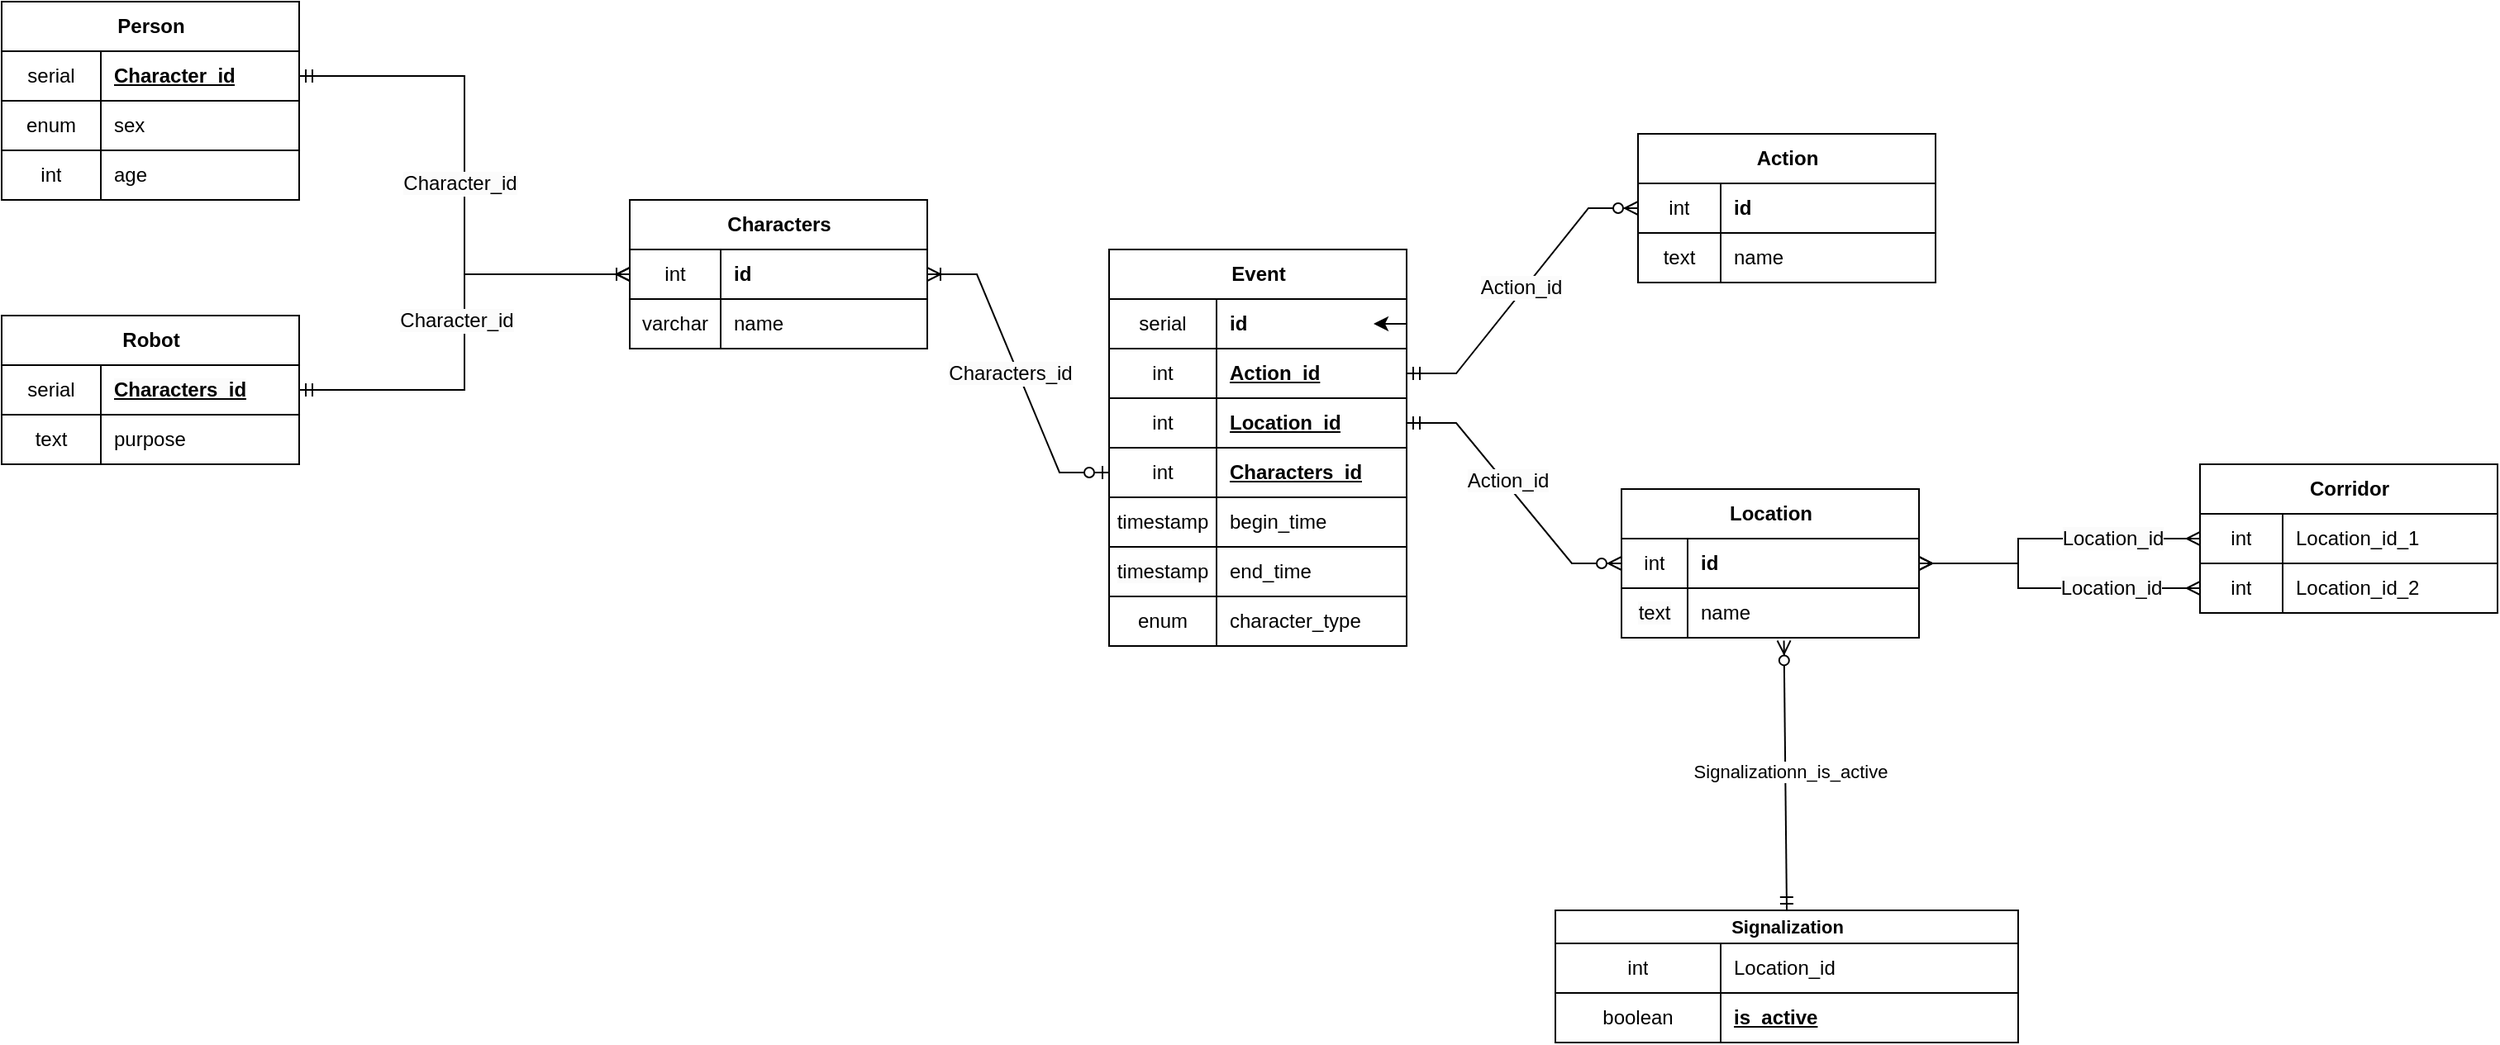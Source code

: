 <mxfile version="26.0.16">
  <diagram id="R2lEEEUBdFMjLlhIrx00" name="Page-1">
    <mxGraphModel dx="2490" dy="2218" grid="1" gridSize="10" guides="1" tooltips="1" connect="1" arrows="1" fold="1" page="1" pageScale="1" pageWidth="850" pageHeight="1100" math="0" shadow="0" extFonts="Permanent Marker^https://fonts.googleapis.com/css?family=Permanent+Marker">
      <root>
        <mxCell id="0" />
        <mxCell id="1" parent="0" />
        <mxCell id="Gdn3Rh2i_nPgJpN83FA5-110" style="edgeStyle=orthogonalEdgeStyle;rounded=0;orthogonalLoop=1;jettySize=auto;html=1;exitX=1;exitY=0.5;exitDx=0;exitDy=0;entryX=1;entryY=0.5;entryDx=0;entryDy=0;" edge="1" parent="1" source="Gdn3Rh2i_nPgJpN83FA5-5" target="Gdn3Rh2i_nPgJpN83FA5-1">
          <mxGeometry relative="1" as="geometry" />
        </mxCell>
        <mxCell id="YpOMdl5P0VWgPLji3Ejk-110" value="Event" style="shape=table;startSize=30;container=1;collapsible=1;childLayout=tableLayout;fixedRows=1;rowLines=1;fontStyle=1;align=center;resizeLast=1;html=1;columnLines=1;" parent="1" vertex="1">
          <mxGeometry x="320" y="-40" width="180" height="240" as="geometry" />
        </mxCell>
        <mxCell id="YpOMdl5P0VWgPLji3Ejk-165" style="shape=tableRow;horizontal=0;startSize=0;swimlaneHead=0;swimlaneBody=0;fillColor=none;collapsible=0;dropTarget=0;points=[[0,0.5],[1,0.5]];portConstraint=eastwest;top=0;left=0;right=0;bottom=0;" parent="YpOMdl5P0VWgPLji3Ejk-110" vertex="1">
          <mxGeometry y="30" width="180" height="30" as="geometry" />
        </mxCell>
        <mxCell id="YpOMdl5P0VWgPLji3Ejk-166" value="serial" style="shape=partialRectangle;connectable=0;fillColor=none;top=0;left=0;bottom=0;right=0;editable=1;overflow=hidden;whiteSpace=wrap;html=1;" parent="YpOMdl5P0VWgPLji3Ejk-165" vertex="1">
          <mxGeometry width="65" height="30" as="geometry">
            <mxRectangle width="65" height="30" as="alternateBounds" />
          </mxGeometry>
        </mxCell>
        <mxCell id="YpOMdl5P0VWgPLji3Ejk-167" value="&lt;b style=&quot;&quot;&gt;id&lt;/b&gt;" style="shape=partialRectangle;connectable=0;fillColor=none;top=0;left=0;bottom=0;right=0;align=left;spacingLeft=6;overflow=hidden;whiteSpace=wrap;html=1;" parent="YpOMdl5P0VWgPLji3Ejk-165" vertex="1">
          <mxGeometry x="65" width="115" height="30" as="geometry">
            <mxRectangle width="115" height="30" as="alternateBounds" />
          </mxGeometry>
        </mxCell>
        <mxCell id="YpOMdl5P0VWgPLji3Ejk-111" value="" style="shape=tableRow;horizontal=0;startSize=0;swimlaneHead=0;swimlaneBody=0;fillColor=none;collapsible=0;dropTarget=0;points=[[0,0.5],[1,0.5]];portConstraint=eastwest;top=0;left=0;right=0;bottom=0;" parent="YpOMdl5P0VWgPLji3Ejk-110" vertex="1">
          <mxGeometry y="60" width="180" height="30" as="geometry" />
        </mxCell>
        <mxCell id="YpOMdl5P0VWgPLji3Ejk-112" value="int" style="shape=partialRectangle;connectable=0;fillColor=none;top=0;left=0;bottom=0;right=0;editable=1;overflow=hidden;whiteSpace=wrap;html=1;" parent="YpOMdl5P0VWgPLji3Ejk-111" vertex="1">
          <mxGeometry width="65" height="30" as="geometry">
            <mxRectangle width="65" height="30" as="alternateBounds" />
          </mxGeometry>
        </mxCell>
        <mxCell id="YpOMdl5P0VWgPLji3Ejk-113" value="&lt;b&gt;&lt;u&gt;Action_id&lt;/u&gt;&lt;/b&gt;" style="shape=partialRectangle;connectable=0;fillColor=none;top=0;left=0;bottom=0;right=0;align=left;spacingLeft=6;overflow=hidden;whiteSpace=wrap;html=1;" parent="YpOMdl5P0VWgPLji3Ejk-111" vertex="1">
          <mxGeometry x="65" width="115" height="30" as="geometry">
            <mxRectangle width="115" height="30" as="alternateBounds" />
          </mxGeometry>
        </mxCell>
        <mxCell id="Gdn3Rh2i_nPgJpN83FA5-52" style="shape=tableRow;horizontal=0;startSize=0;swimlaneHead=0;swimlaneBody=0;fillColor=none;collapsible=0;dropTarget=0;points=[[0,0.5],[1,0.5]];portConstraint=eastwest;top=0;left=0;right=0;bottom=0;" vertex="1" parent="YpOMdl5P0VWgPLji3Ejk-110">
          <mxGeometry y="90" width="180" height="30" as="geometry" />
        </mxCell>
        <mxCell id="Gdn3Rh2i_nPgJpN83FA5-53" value="int" style="shape=partialRectangle;connectable=0;fillColor=none;top=0;left=0;bottom=0;right=0;editable=1;overflow=hidden;whiteSpace=wrap;html=1;" vertex="1" parent="Gdn3Rh2i_nPgJpN83FA5-52">
          <mxGeometry width="65" height="30" as="geometry">
            <mxRectangle width="65" height="30" as="alternateBounds" />
          </mxGeometry>
        </mxCell>
        <mxCell id="Gdn3Rh2i_nPgJpN83FA5-54" value="&lt;b&gt;&lt;u&gt;Location_id&lt;/u&gt;&lt;/b&gt;" style="shape=partialRectangle;connectable=0;fillColor=none;top=0;left=0;bottom=0;right=0;align=left;spacingLeft=6;overflow=hidden;whiteSpace=wrap;html=1;" vertex="1" parent="Gdn3Rh2i_nPgJpN83FA5-52">
          <mxGeometry x="65" width="115" height="30" as="geometry">
            <mxRectangle width="115" height="30" as="alternateBounds" />
          </mxGeometry>
        </mxCell>
        <mxCell id="Gdn3Rh2i_nPgJpN83FA5-107" style="shape=tableRow;horizontal=0;startSize=0;swimlaneHead=0;swimlaneBody=0;fillColor=none;collapsible=0;dropTarget=0;points=[[0,0.5],[1,0.5]];portConstraint=eastwest;top=0;left=0;right=0;bottom=0;" vertex="1" parent="YpOMdl5P0VWgPLji3Ejk-110">
          <mxGeometry y="120" width="180" height="30" as="geometry" />
        </mxCell>
        <mxCell id="Gdn3Rh2i_nPgJpN83FA5-108" value="int" style="shape=partialRectangle;connectable=0;fillColor=none;top=0;left=0;bottom=0;right=0;editable=1;overflow=hidden;whiteSpace=wrap;html=1;" vertex="1" parent="Gdn3Rh2i_nPgJpN83FA5-107">
          <mxGeometry width="65" height="30" as="geometry">
            <mxRectangle width="65" height="30" as="alternateBounds" />
          </mxGeometry>
        </mxCell>
        <mxCell id="Gdn3Rh2i_nPgJpN83FA5-109" value="&lt;b&gt;&lt;u&gt;Characters_id&lt;/u&gt;&lt;/b&gt;" style="shape=partialRectangle;connectable=0;fillColor=none;top=0;left=0;bottom=0;right=0;align=left;spacingLeft=6;overflow=hidden;whiteSpace=wrap;html=1;" vertex="1" parent="Gdn3Rh2i_nPgJpN83FA5-107">
          <mxGeometry x="65" width="115" height="30" as="geometry">
            <mxRectangle width="115" height="30" as="alternateBounds" />
          </mxGeometry>
        </mxCell>
        <mxCell id="Gdn3Rh2i_nPgJpN83FA5-25" style="shape=tableRow;horizontal=0;startSize=0;swimlaneHead=0;swimlaneBody=0;fillColor=none;collapsible=0;dropTarget=0;points=[[0,0.5],[1,0.5]];portConstraint=eastwest;top=0;left=0;right=0;bottom=0;" vertex="1" parent="YpOMdl5P0VWgPLji3Ejk-110">
          <mxGeometry y="150" width="180" height="30" as="geometry" />
        </mxCell>
        <mxCell id="Gdn3Rh2i_nPgJpN83FA5-26" value="timestamp" style="shape=partialRectangle;connectable=0;fillColor=none;top=0;left=0;bottom=0;right=0;editable=1;overflow=hidden;whiteSpace=wrap;html=1;" vertex="1" parent="Gdn3Rh2i_nPgJpN83FA5-25">
          <mxGeometry width="65" height="30" as="geometry">
            <mxRectangle width="65" height="30" as="alternateBounds" />
          </mxGeometry>
        </mxCell>
        <mxCell id="Gdn3Rh2i_nPgJpN83FA5-27" value="begin_time" style="shape=partialRectangle;connectable=0;fillColor=none;top=0;left=0;bottom=0;right=0;align=left;spacingLeft=6;overflow=hidden;whiteSpace=wrap;html=1;" vertex="1" parent="Gdn3Rh2i_nPgJpN83FA5-25">
          <mxGeometry x="65" width="115" height="30" as="geometry">
            <mxRectangle width="115" height="30" as="alternateBounds" />
          </mxGeometry>
        </mxCell>
        <mxCell id="Gdn3Rh2i_nPgJpN83FA5-28" style="shape=tableRow;horizontal=0;startSize=0;swimlaneHead=0;swimlaneBody=0;fillColor=none;collapsible=0;dropTarget=0;points=[[0,0.5],[1,0.5]];portConstraint=eastwest;top=0;left=0;right=0;bottom=0;" vertex="1" parent="YpOMdl5P0VWgPLji3Ejk-110">
          <mxGeometry y="180" width="180" height="30" as="geometry" />
        </mxCell>
        <mxCell id="Gdn3Rh2i_nPgJpN83FA5-29" value="&lt;meta charset=&quot;utf-8&quot;&gt;&lt;span style=&quot;color: rgb(0, 0, 0); font-family: Helvetica; font-size: 12px; font-style: normal; font-variant-ligatures: normal; font-variant-caps: normal; font-weight: 400; letter-spacing: normal; orphans: 2; text-align: center; text-indent: 0px; text-transform: none; widows: 2; word-spacing: 0px; -webkit-text-stroke-width: 0px; white-space: normal; background-color: rgb(251, 251, 251); text-decoration-thickness: initial; text-decoration-style: initial; text-decoration-color: initial; display: inline !important; float: none;&quot;&gt;timestamp&lt;/span&gt;" style="shape=partialRectangle;connectable=0;fillColor=none;top=0;left=0;bottom=0;right=0;editable=1;overflow=hidden;whiteSpace=wrap;html=1;" vertex="1" parent="Gdn3Rh2i_nPgJpN83FA5-28">
          <mxGeometry width="65" height="30" as="geometry">
            <mxRectangle width="65" height="30" as="alternateBounds" />
          </mxGeometry>
        </mxCell>
        <mxCell id="Gdn3Rh2i_nPgJpN83FA5-30" value="end_time" style="shape=partialRectangle;connectable=0;fillColor=none;top=0;left=0;bottom=0;right=0;align=left;spacingLeft=6;overflow=hidden;whiteSpace=wrap;html=1;" vertex="1" parent="Gdn3Rh2i_nPgJpN83FA5-28">
          <mxGeometry x="65" width="115" height="30" as="geometry">
            <mxRectangle width="115" height="30" as="alternateBounds" />
          </mxGeometry>
        </mxCell>
        <mxCell id="Gdn3Rh2i_nPgJpN83FA5-55" style="shape=tableRow;horizontal=0;startSize=0;swimlaneHead=0;swimlaneBody=0;fillColor=none;collapsible=0;dropTarget=0;points=[[0,0.5],[1,0.5]];portConstraint=eastwest;top=0;left=0;right=0;bottom=0;" vertex="1" parent="YpOMdl5P0VWgPLji3Ejk-110">
          <mxGeometry y="210" width="180" height="30" as="geometry" />
        </mxCell>
        <mxCell id="Gdn3Rh2i_nPgJpN83FA5-56" value="enum" style="shape=partialRectangle;connectable=0;fillColor=none;top=0;left=0;bottom=0;right=0;editable=1;overflow=hidden;whiteSpace=wrap;html=1;" vertex="1" parent="Gdn3Rh2i_nPgJpN83FA5-55">
          <mxGeometry width="65" height="30" as="geometry">
            <mxRectangle width="65" height="30" as="alternateBounds" />
          </mxGeometry>
        </mxCell>
        <mxCell id="Gdn3Rh2i_nPgJpN83FA5-57" value="character_type" style="shape=partialRectangle;connectable=0;fillColor=none;top=0;left=0;bottom=0;right=0;align=left;spacingLeft=6;overflow=hidden;whiteSpace=wrap;html=1;" vertex="1" parent="Gdn3Rh2i_nPgJpN83FA5-55">
          <mxGeometry x="65" width="115" height="30" as="geometry">
            <mxRectangle width="115" height="30" as="alternateBounds" />
          </mxGeometry>
        </mxCell>
        <mxCell id="Gdn3Rh2i_nPgJpN83FA5-72" style="edgeStyle=orthogonalEdgeStyle;rounded=0;orthogonalLoop=1;jettySize=auto;html=1;exitX=1;exitY=0.5;exitDx=0;exitDy=0;" edge="1" parent="YpOMdl5P0VWgPLji3Ejk-110" source="YpOMdl5P0VWgPLji3Ejk-111" target="YpOMdl5P0VWgPLji3Ejk-111">
          <mxGeometry relative="1" as="geometry" />
        </mxCell>
        <mxCell id="YpOMdl5P0VWgPLji3Ejk-117" value="Robot" style="shape=table;startSize=30;container=1;collapsible=1;childLayout=tableLayout;fixedRows=1;rowLines=1;fontStyle=1;align=center;resizeLast=1;html=1;columnLines=1;" parent="1" vertex="1">
          <mxGeometry x="-350" width="180" height="90" as="geometry" />
        </mxCell>
        <mxCell id="YpOMdl5P0VWgPLji3Ejk-158" style="shape=tableRow;horizontal=0;startSize=0;swimlaneHead=0;swimlaneBody=0;fillColor=none;collapsible=0;dropTarget=0;points=[[0,0.5],[1,0.5]];portConstraint=eastwest;top=0;left=0;right=0;bottom=0;" parent="YpOMdl5P0VWgPLji3Ejk-117" vertex="1">
          <mxGeometry y="30" width="180" height="30" as="geometry" />
        </mxCell>
        <mxCell id="YpOMdl5P0VWgPLji3Ejk-159" value="serial" style="shape=partialRectangle;connectable=0;fillColor=none;top=0;left=0;bottom=0;right=0;editable=1;overflow=hidden;whiteSpace=wrap;html=1;" parent="YpOMdl5P0VWgPLji3Ejk-158" vertex="1">
          <mxGeometry width="60" height="30" as="geometry">
            <mxRectangle width="60" height="30" as="alternateBounds" />
          </mxGeometry>
        </mxCell>
        <mxCell id="YpOMdl5P0VWgPLji3Ejk-160" value="&lt;span style=&quot;color: rgb(0, 0, 0); font-family: Helvetica; font-size: 12px; font-style: normal; font-variant-ligatures: normal; font-variant-caps: normal; letter-spacing: normal; orphans: 2; text-align: left; text-indent: 0px; text-transform: none; widows: 2; word-spacing: 0px; -webkit-text-stroke-width: 0px; white-space: normal; background-color: rgb(251, 251, 251); text-decoration-thickness: initial; text-decoration-style: initial; text-decoration-color: initial; float: none; display: inline !important;&quot;&gt;&lt;b&gt;&lt;u&gt;Characters_id&lt;/u&gt;&lt;/b&gt;&lt;/span&gt;" style="shape=partialRectangle;connectable=0;fillColor=none;top=0;left=0;bottom=0;right=0;align=left;spacingLeft=6;overflow=hidden;whiteSpace=wrap;html=1;" parent="YpOMdl5P0VWgPLji3Ejk-158" vertex="1">
          <mxGeometry x="60" width="120" height="30" as="geometry">
            <mxRectangle width="120" height="30" as="alternateBounds" />
          </mxGeometry>
        </mxCell>
        <mxCell id="YpOMdl5P0VWgPLji3Ejk-121" value="" style="shape=tableRow;horizontal=0;startSize=0;swimlaneHead=0;swimlaneBody=0;fillColor=none;collapsible=0;dropTarget=0;points=[[0,0.5],[1,0.5]];portConstraint=eastwest;top=0;left=0;right=0;bottom=0;" parent="YpOMdl5P0VWgPLji3Ejk-117" vertex="1">
          <mxGeometry y="60" width="180" height="30" as="geometry" />
        </mxCell>
        <mxCell id="YpOMdl5P0VWgPLji3Ejk-122" value="text" style="shape=partialRectangle;connectable=0;fillColor=none;top=0;left=0;bottom=0;right=0;editable=1;overflow=hidden;whiteSpace=wrap;html=1;" parent="YpOMdl5P0VWgPLji3Ejk-121" vertex="1">
          <mxGeometry width="60" height="30" as="geometry">
            <mxRectangle width="60" height="30" as="alternateBounds" />
          </mxGeometry>
        </mxCell>
        <mxCell id="YpOMdl5P0VWgPLji3Ejk-123" value="purpose" style="shape=partialRectangle;connectable=0;fillColor=none;top=0;left=0;bottom=0;right=0;align=left;spacingLeft=6;overflow=hidden;whiteSpace=wrap;html=1;" parent="YpOMdl5P0VWgPLji3Ejk-121" vertex="1">
          <mxGeometry x="60" width="120" height="30" as="geometry">
            <mxRectangle width="120" height="30" as="alternateBounds" />
          </mxGeometry>
        </mxCell>
        <mxCell id="YpOMdl5P0VWgPLji3Ejk-129" value="Corridor" style="shape=table;startSize=30;container=1;collapsible=1;childLayout=tableLayout;fixedRows=1;rowLines=1;fontStyle=1;align=center;resizeLast=1;html=1;columnLines=1;" parent="1" vertex="1">
          <mxGeometry x="980" y="90" width="180" height="90" as="geometry">
            <mxRectangle x="760" y="200" width="90" height="30" as="alternateBounds" />
          </mxGeometry>
        </mxCell>
        <mxCell id="YpOMdl5P0VWgPLji3Ejk-130" value="" style="shape=tableRow;horizontal=0;startSize=0;swimlaneHead=0;swimlaneBody=0;fillColor=none;collapsible=0;dropTarget=0;points=[[0,0.5],[1,0.5]];portConstraint=eastwest;top=0;left=0;right=0;bottom=0;" parent="YpOMdl5P0VWgPLji3Ejk-129" vertex="1">
          <mxGeometry y="30" width="180" height="30" as="geometry" />
        </mxCell>
        <mxCell id="YpOMdl5P0VWgPLji3Ejk-131" value="int" style="shape=partialRectangle;connectable=0;fillColor=none;top=0;left=0;bottom=0;right=0;editable=1;overflow=hidden;whiteSpace=wrap;html=1;" parent="YpOMdl5P0VWgPLji3Ejk-130" vertex="1">
          <mxGeometry width="50" height="30" as="geometry">
            <mxRectangle width="50" height="30" as="alternateBounds" />
          </mxGeometry>
        </mxCell>
        <mxCell id="YpOMdl5P0VWgPLji3Ejk-132" value="Location_id_1" style="shape=partialRectangle;connectable=0;fillColor=none;top=0;left=0;bottom=0;right=0;align=left;spacingLeft=6;overflow=hidden;whiteSpace=wrap;html=1;" parent="YpOMdl5P0VWgPLji3Ejk-130" vertex="1">
          <mxGeometry x="50" width="130" height="30" as="geometry">
            <mxRectangle width="130" height="30" as="alternateBounds" />
          </mxGeometry>
        </mxCell>
        <mxCell id="YpOMdl5P0VWgPLji3Ejk-133" value="" style="shape=tableRow;horizontal=0;startSize=0;swimlaneHead=0;swimlaneBody=0;fillColor=none;collapsible=0;dropTarget=0;points=[[0,0.5],[1,0.5]];portConstraint=eastwest;top=0;left=0;right=0;bottom=0;" parent="YpOMdl5P0VWgPLji3Ejk-129" vertex="1">
          <mxGeometry y="60" width="180" height="30" as="geometry" />
        </mxCell>
        <mxCell id="YpOMdl5P0VWgPLji3Ejk-134" value="int" style="shape=partialRectangle;connectable=0;fillColor=none;top=0;left=0;bottom=0;right=0;editable=1;overflow=hidden;whiteSpace=wrap;html=1;" parent="YpOMdl5P0VWgPLji3Ejk-133" vertex="1">
          <mxGeometry width="50" height="30" as="geometry">
            <mxRectangle width="50" height="30" as="alternateBounds" />
          </mxGeometry>
        </mxCell>
        <mxCell id="YpOMdl5P0VWgPLji3Ejk-135" value="Location_id_2" style="shape=partialRectangle;connectable=0;fillColor=none;top=0;left=0;bottom=0;right=0;align=left;spacingLeft=6;overflow=hidden;whiteSpace=wrap;html=1;" parent="YpOMdl5P0VWgPLji3Ejk-133" vertex="1">
          <mxGeometry x="50" width="130" height="30" as="geometry">
            <mxRectangle width="130" height="30" as="alternateBounds" />
          </mxGeometry>
        </mxCell>
        <mxCell id="YpOMdl5P0VWgPLji3Ejk-143" value="&lt;span style=&quot;font-size: 11px; background-color: rgb(255, 255, 255);&quot;&gt;Signalization&lt;/span&gt;" style="shape=table;startSize=20;container=1;collapsible=1;childLayout=tableLayout;fixedRows=1;rowLines=1;fontStyle=1;align=center;resizeLast=1;html=1;columnLines=1;" parent="1" vertex="1">
          <mxGeometry x="590" y="360" width="280" height="80" as="geometry" />
        </mxCell>
        <mxCell id="YpOMdl5P0VWgPLji3Ejk-168" style="shape=tableRow;horizontal=0;startSize=0;swimlaneHead=0;swimlaneBody=0;fillColor=none;collapsible=0;dropTarget=0;points=[[0,0.5],[1,0.5]];portConstraint=eastwest;top=0;left=0;right=0;bottom=0;" parent="YpOMdl5P0VWgPLji3Ejk-143" vertex="1">
          <mxGeometry y="20" width="280" height="30" as="geometry" />
        </mxCell>
        <mxCell id="YpOMdl5P0VWgPLji3Ejk-169" value="int" style="shape=partialRectangle;connectable=0;fillColor=none;top=0;left=0;bottom=0;right=0;editable=1;overflow=hidden;whiteSpace=wrap;html=1;" parent="YpOMdl5P0VWgPLji3Ejk-168" vertex="1">
          <mxGeometry width="100" height="30" as="geometry">
            <mxRectangle width="100" height="30" as="alternateBounds" />
          </mxGeometry>
        </mxCell>
        <mxCell id="YpOMdl5P0VWgPLji3Ejk-170" value="Location_id" style="shape=partialRectangle;connectable=0;fillColor=none;top=0;left=0;bottom=0;right=0;align=left;spacingLeft=6;overflow=hidden;whiteSpace=wrap;html=1;" parent="YpOMdl5P0VWgPLji3Ejk-168" vertex="1">
          <mxGeometry x="100" width="180" height="30" as="geometry">
            <mxRectangle width="180" height="30" as="alternateBounds" />
          </mxGeometry>
        </mxCell>
        <mxCell id="YpOMdl5P0VWgPLji3Ejk-144" value="" style="shape=tableRow;horizontal=0;startSize=0;swimlaneHead=0;swimlaneBody=0;fillColor=none;collapsible=0;dropTarget=0;points=[[0,0.5],[1,0.5]];portConstraint=eastwest;top=0;left=0;right=0;bottom=0;" parent="YpOMdl5P0VWgPLji3Ejk-143" vertex="1">
          <mxGeometry y="50" width="280" height="30" as="geometry" />
        </mxCell>
        <mxCell id="YpOMdl5P0VWgPLji3Ejk-145" value="boolean" style="shape=partialRectangle;connectable=0;fillColor=none;top=0;left=0;bottom=0;right=0;editable=1;overflow=hidden;whiteSpace=wrap;html=1;" parent="YpOMdl5P0VWgPLji3Ejk-144" vertex="1">
          <mxGeometry width="100" height="30" as="geometry">
            <mxRectangle width="100" height="30" as="alternateBounds" />
          </mxGeometry>
        </mxCell>
        <mxCell id="YpOMdl5P0VWgPLji3Ejk-146" value="&lt;b&gt;&lt;u&gt;is_active&lt;/u&gt;&lt;/b&gt;" style="shape=partialRectangle;connectable=0;fillColor=none;top=0;left=0;bottom=0;right=0;align=left;spacingLeft=6;overflow=hidden;whiteSpace=wrap;html=1;" parent="YpOMdl5P0VWgPLji3Ejk-144" vertex="1">
          <mxGeometry x="100" width="180" height="30" as="geometry">
            <mxRectangle width="180" height="30" as="alternateBounds" />
          </mxGeometry>
        </mxCell>
        <object label="Person" действие="" placeholders="1" пкец="" id="YpOMdl5P0VWgPLji3Ejk-97">
          <mxCell style="shape=table;startSize=30;container=1;collapsible=1;childLayout=tableLayout;fixedRows=1;rowLines=1;fontStyle=1;align=center;resizeLast=1;html=1;size=4;columnLines=1;swimlaneLine=1;rounded=0;shadow=0;swimlaneFillColor=none;bottom=1;editable=1;movable=1;resizable=1;rotatable=1;deletable=1;locked=0;connectable=1;noLabel=0;portConstraint=none;" parent="1" vertex="1">
            <mxGeometry x="-350" y="-190" width="180" height="120.0" as="geometry" />
          </mxCell>
        </object>
        <mxCell id="YpOMdl5P0VWgPLji3Ejk-148" style="shape=tableRow;horizontal=0;startSize=0;swimlaneHead=0;swimlaneBody=0;fillColor=none;collapsible=0;dropTarget=0;points=[[0,0.5],[1,0.5]];portConstraint=eastwest;top=0;left=0;right=0;bottom=1;swimlaneFillColor=none;" parent="YpOMdl5P0VWgPLji3Ejk-97" vertex="1">
          <mxGeometry y="30" width="180" height="30" as="geometry" />
        </mxCell>
        <mxCell id="YpOMdl5P0VWgPLji3Ejk-149" value="serial" style="shape=partialRectangle;connectable=0;fillColor=none;top=0;left=0;bottom=1;right=0;editable=1;overflow=hidden;whiteSpace=wrap;html=1;swimlaneFillColor=none;" parent="YpOMdl5P0VWgPLji3Ejk-148" vertex="1">
          <mxGeometry width="60" height="30" as="geometry">
            <mxRectangle width="60" height="30" as="alternateBounds" />
          </mxGeometry>
        </mxCell>
        <mxCell id="YpOMdl5P0VWgPLji3Ejk-150" value="&lt;b&gt;&lt;u&gt;Character_id&lt;/u&gt;&lt;/b&gt;" style="shape=partialRectangle;connectable=0;fillColor=none;top=0;left=0;bottom=1;right=0;align=left;spacingLeft=6;overflow=hidden;whiteSpace=wrap;html=1;swimlaneFillColor=none;" parent="YpOMdl5P0VWgPLji3Ejk-148" vertex="1">
          <mxGeometry x="60" width="120" height="30" as="geometry">
            <mxRectangle width="120" height="30" as="alternateBounds" />
          </mxGeometry>
        </mxCell>
        <mxCell id="YpOMdl5P0VWgPLji3Ejk-188" style="shape=tableRow;horizontal=0;startSize=0;swimlaneHead=0;swimlaneBody=0;fillColor=none;collapsible=0;dropTarget=0;points=[[0,0.5],[1,0.5]];portConstraint=eastwest;top=0;left=0;right=0;bottom=1;swimlaneFillColor=none;" parent="YpOMdl5P0VWgPLji3Ejk-97" vertex="1">
          <mxGeometry y="60" width="180" height="30" as="geometry" />
        </mxCell>
        <mxCell id="YpOMdl5P0VWgPLji3Ejk-189" value="enum" style="shape=partialRectangle;connectable=0;fillColor=none;top=0;left=0;bottom=1;right=0;editable=1;overflow=hidden;whiteSpace=wrap;html=1;swimlaneFillColor=none;" parent="YpOMdl5P0VWgPLji3Ejk-188" vertex="1">
          <mxGeometry width="60" height="30" as="geometry">
            <mxRectangle width="60" height="30" as="alternateBounds" />
          </mxGeometry>
        </mxCell>
        <mxCell id="YpOMdl5P0VWgPLji3Ejk-190" value="sex" style="shape=partialRectangle;connectable=0;fillColor=none;top=0;left=0;bottom=1;right=0;align=left;spacingLeft=6;overflow=hidden;whiteSpace=wrap;html=1;swimlaneFillColor=none;" parent="YpOMdl5P0VWgPLji3Ejk-188" vertex="1">
          <mxGeometry x="60" width="120" height="30" as="geometry">
            <mxRectangle width="120" height="30" as="alternateBounds" />
          </mxGeometry>
        </mxCell>
        <mxCell id="YpOMdl5P0VWgPLji3Ejk-101" value="" style="shape=tableRow;horizontal=0;startSize=0;swimlaneHead=0;swimlaneBody=0;fillColor=none;collapsible=0;dropTarget=0;points=[[0,0.5],[1,0.5]];portConstraint=eastwest;top=0;left=0;right=0;bottom=1;swimlaneFillColor=none;" parent="YpOMdl5P0VWgPLji3Ejk-97" vertex="1">
          <mxGeometry y="90" width="180" height="30" as="geometry" />
        </mxCell>
        <mxCell id="YpOMdl5P0VWgPLji3Ejk-102" value="int" style="shape=partialRectangle;connectable=0;fillColor=none;top=0;left=0;bottom=1;right=0;editable=1;overflow=hidden;whiteSpace=wrap;html=1;swimlaneFillColor=none;" parent="YpOMdl5P0VWgPLji3Ejk-101" vertex="1">
          <mxGeometry width="60" height="30" as="geometry">
            <mxRectangle width="60" height="30" as="alternateBounds" />
          </mxGeometry>
        </mxCell>
        <mxCell id="YpOMdl5P0VWgPLji3Ejk-103" value="age" style="shape=partialRectangle;connectable=0;fillColor=none;top=0;left=0;bottom=1;right=0;align=left;spacingLeft=6;overflow=hidden;whiteSpace=wrap;html=1;swimlaneFillColor=none;" parent="YpOMdl5P0VWgPLji3Ejk-101" vertex="1">
          <mxGeometry x="60" width="120" height="30" as="geometry">
            <mxRectangle width="120" height="30" as="alternateBounds" />
          </mxGeometry>
        </mxCell>
        <mxCell id="_RumIH_LGy78CQtwBxoa-7" value="" style="edgeStyle=elbowEdgeStyle;fontSize=12;html=1;endArrow=ERmany;startArrow=ERmany;rounded=0;entryX=0;entryY=0.5;entryDx=0;entryDy=0;exitX=1;exitY=0.5;exitDx=0;exitDy=0;" parent="1" source="Gdn3Rh2i_nPgJpN83FA5-63" target="YpOMdl5P0VWgPLji3Ejk-130" edge="1">
          <mxGeometry width="100" height="100" relative="1" as="geometry">
            <mxPoint x="570" y="260" as="sourcePoint" />
            <mxPoint x="670" y="160" as="targetPoint" />
            <Array as="points">
              <mxPoint x="870" y="140" />
            </Array>
          </mxGeometry>
        </mxCell>
        <mxCell id="_RumIH_LGy78CQtwBxoa-9" value="&lt;span style=&quot;font-size: 12px; text-align: left; text-wrap-mode: wrap; background-color: rgb(251, 251, 251);&quot;&gt;Location_id&lt;/span&gt;" style="edgeLabel;html=1;align=center;verticalAlign=middle;resizable=0;points=[];" parent="_RumIH_LGy78CQtwBxoa-7" vertex="1" connectable="0">
          <mxGeometry x="0.392" y="-3" relative="1" as="geometry">
            <mxPoint x="3" y="-3" as="offset" />
          </mxGeometry>
        </mxCell>
        <mxCell id="_RumIH_LGy78CQtwBxoa-8" value="" style="edgeStyle=orthogonalEdgeStyle;fontSize=12;html=1;endArrow=ERmany;startArrow=ERmany;rounded=0;entryX=0;entryY=0.5;entryDx=0;entryDy=0;exitX=1;exitY=0.5;exitDx=0;exitDy=0;" parent="1" source="Gdn3Rh2i_nPgJpN83FA5-63" target="YpOMdl5P0VWgPLji3Ejk-133" edge="1">
          <mxGeometry width="100" height="100" relative="1" as="geometry">
            <mxPoint x="530" y="225" as="sourcePoint" />
            <mxPoint x="750" y="205" as="targetPoint" />
            <Array as="points">
              <mxPoint x="870" y="150" />
              <mxPoint x="870" y="165" />
            </Array>
          </mxGeometry>
        </mxCell>
        <mxCell id="_RumIH_LGy78CQtwBxoa-10" value="&lt;span style=&quot;font-size: 12px; text-align: left; text-wrap-mode: wrap; background-color: rgb(251, 251, 251);&quot;&gt;Location_id&lt;/span&gt;" style="edgeLabel;html=1;align=center;verticalAlign=middle;resizable=0;points=[];" parent="_RumIH_LGy78CQtwBxoa-8" vertex="1" connectable="0">
          <mxGeometry x="0.296" y="-2" relative="1" as="geometry">
            <mxPoint x="11" y="-2" as="offset" />
          </mxGeometry>
        </mxCell>
        <mxCell id="Gdn3Rh2i_nPgJpN83FA5-1" value="Characters" style="shape=table;startSize=30;container=1;collapsible=1;childLayout=tableLayout;fixedRows=1;rowLines=1;fontStyle=1;align=center;resizeLast=1;html=1;" vertex="1" parent="1">
          <mxGeometry x="30" y="-70" width="180" height="90" as="geometry" />
        </mxCell>
        <mxCell id="Gdn3Rh2i_nPgJpN83FA5-5" value="" style="shape=tableRow;horizontal=0;startSize=0;swimlaneHead=0;swimlaneBody=0;fillColor=none;collapsible=0;dropTarget=0;points=[[0,0.5],[1,0.5]];portConstraint=eastwest;top=0;left=0;right=0;bottom=0;" vertex="1" parent="Gdn3Rh2i_nPgJpN83FA5-1">
          <mxGeometry y="30" width="180" height="30" as="geometry" />
        </mxCell>
        <mxCell id="Gdn3Rh2i_nPgJpN83FA5-6" value="int" style="shape=partialRectangle;connectable=0;fillColor=none;top=0;left=0;bottom=0;right=0;editable=1;overflow=hidden;whiteSpace=wrap;html=1;" vertex="1" parent="Gdn3Rh2i_nPgJpN83FA5-5">
          <mxGeometry width="55.0" height="30" as="geometry">
            <mxRectangle width="55.0" height="30" as="alternateBounds" />
          </mxGeometry>
        </mxCell>
        <mxCell id="Gdn3Rh2i_nPgJpN83FA5-7" value="&lt;b&gt;id&lt;/b&gt;" style="shape=partialRectangle;connectable=0;fillColor=none;top=0;left=0;bottom=0;right=0;align=left;spacingLeft=6;overflow=hidden;whiteSpace=wrap;html=1;" vertex="1" parent="Gdn3Rh2i_nPgJpN83FA5-5">
          <mxGeometry x="55.0" width="125.0" height="30" as="geometry">
            <mxRectangle width="125.0" height="30" as="alternateBounds" />
          </mxGeometry>
        </mxCell>
        <mxCell id="Gdn3Rh2i_nPgJpN83FA5-8" value="" style="shape=tableRow;horizontal=0;startSize=0;swimlaneHead=0;swimlaneBody=0;fillColor=none;collapsible=0;dropTarget=0;points=[[0,0.5],[1,0.5]];portConstraint=eastwest;top=0;left=0;right=0;bottom=0;" vertex="1" parent="Gdn3Rh2i_nPgJpN83FA5-1">
          <mxGeometry y="60" width="180" height="30" as="geometry" />
        </mxCell>
        <mxCell id="Gdn3Rh2i_nPgJpN83FA5-9" value="varchar" style="shape=partialRectangle;connectable=0;fillColor=none;top=0;left=0;bottom=0;right=0;editable=1;overflow=hidden;whiteSpace=wrap;html=1;" vertex="1" parent="Gdn3Rh2i_nPgJpN83FA5-8">
          <mxGeometry width="55.0" height="30" as="geometry">
            <mxRectangle width="55.0" height="30" as="alternateBounds" />
          </mxGeometry>
        </mxCell>
        <mxCell id="Gdn3Rh2i_nPgJpN83FA5-10" value="name" style="shape=partialRectangle;connectable=0;fillColor=none;top=0;left=0;bottom=0;right=0;align=left;spacingLeft=6;overflow=hidden;whiteSpace=wrap;html=1;" vertex="1" parent="Gdn3Rh2i_nPgJpN83FA5-8">
          <mxGeometry x="55.0" width="125.0" height="30" as="geometry">
            <mxRectangle width="125.0" height="30" as="alternateBounds" />
          </mxGeometry>
        </mxCell>
        <mxCell id="Gdn3Rh2i_nPgJpN83FA5-21" value="" style="edgeStyle=orthogonalEdgeStyle;fontSize=12;html=1;endArrow=ERoneToMany;startArrow=ERmandOne;rounded=0;exitX=1;exitY=0.5;exitDx=0;exitDy=0;entryX=0;entryY=0.5;entryDx=0;entryDy=0;" edge="1" parent="1" source="YpOMdl5P0VWgPLji3Ejk-148" target="Gdn3Rh2i_nPgJpN83FA5-5">
          <mxGeometry width="100" height="100" relative="1" as="geometry">
            <mxPoint x="-120" y="-215" as="sourcePoint" />
            <mxPoint y="-30" as="targetPoint" />
          </mxGeometry>
        </mxCell>
        <mxCell id="Gdn3Rh2i_nPgJpN83FA5-99" value="&lt;span style=&quot;font-size: 12px; text-align: left; text-wrap-mode: wrap; background-color: rgb(251, 251, 251);&quot;&gt;Character_id&lt;/span&gt;" style="edgeLabel;html=1;align=center;verticalAlign=middle;resizable=0;points=[];" vertex="1" connectable="0" parent="Gdn3Rh2i_nPgJpN83FA5-21">
          <mxGeometry x="0.034" y="-3" relative="1" as="geometry">
            <mxPoint y="-1" as="offset" />
          </mxGeometry>
        </mxCell>
        <mxCell id="Gdn3Rh2i_nPgJpN83FA5-23" value="" style="edgeStyle=elbowEdgeStyle;fontSize=12;html=1;endArrow=ERoneToMany;startArrow=ERmandOne;rounded=0;entryX=0;entryY=0.5;entryDx=0;entryDy=0;exitX=1;exitY=0.5;exitDx=0;exitDy=0;" edge="1" parent="1" source="YpOMdl5P0VWgPLji3Ejk-158" target="Gdn3Rh2i_nPgJpN83FA5-5">
          <mxGeometry width="100" height="100" relative="1" as="geometry">
            <mxPoint x="-120" y="130" as="sourcePoint" />
            <mxPoint x="-235" y="5" as="targetPoint" />
          </mxGeometry>
        </mxCell>
        <mxCell id="Gdn3Rh2i_nPgJpN83FA5-100" value="&lt;span style=&quot;font-size: 12px; text-align: left; text-wrap-mode: wrap; background-color: rgb(251, 251, 251);&quot;&gt;Character_id&lt;/span&gt;" style="edgeLabel;html=1;align=center;verticalAlign=middle;resizable=0;points=[];" vertex="1" connectable="0" parent="Gdn3Rh2i_nPgJpN83FA5-23">
          <mxGeometry x="0.205" y="-7" relative="1" as="geometry">
            <mxPoint x="-12" y="20" as="offset" />
          </mxGeometry>
        </mxCell>
        <mxCell id="Gdn3Rh2i_nPgJpN83FA5-58" style="edgeStyle=orthogonalEdgeStyle;rounded=0;orthogonalLoop=1;jettySize=auto;html=1;exitX=1;exitY=0.5;exitDx=0;exitDy=0;" edge="1" parent="1" source="YpOMdl5P0VWgPLji3Ejk-165">
          <mxGeometry relative="1" as="geometry">
            <mxPoint x="480" y="4.75" as="targetPoint" />
          </mxGeometry>
        </mxCell>
        <mxCell id="Gdn3Rh2i_nPgJpN83FA5-59" value="Location" style="shape=table;startSize=30;container=1;collapsible=1;childLayout=tableLayout;fixedRows=1;rowLines=1;fontStyle=1;align=center;resizeLast=1;html=1;" vertex="1" parent="1">
          <mxGeometry x="630" y="105" width="180" height="90" as="geometry" />
        </mxCell>
        <mxCell id="Gdn3Rh2i_nPgJpN83FA5-63" value="" style="shape=tableRow;horizontal=0;startSize=0;swimlaneHead=0;swimlaneBody=0;fillColor=none;collapsible=0;dropTarget=0;points=[[0,0.5],[1,0.5]];portConstraint=eastwest;top=0;left=0;right=0;bottom=0;" vertex="1" parent="Gdn3Rh2i_nPgJpN83FA5-59">
          <mxGeometry y="30" width="180" height="30" as="geometry" />
        </mxCell>
        <mxCell id="Gdn3Rh2i_nPgJpN83FA5-64" value="int" style="shape=partialRectangle;connectable=0;fillColor=none;top=0;left=0;bottom=0;right=0;editable=1;overflow=hidden;whiteSpace=wrap;html=1;" vertex="1" parent="Gdn3Rh2i_nPgJpN83FA5-63">
          <mxGeometry width="40" height="30" as="geometry">
            <mxRectangle width="40" height="30" as="alternateBounds" />
          </mxGeometry>
        </mxCell>
        <mxCell id="Gdn3Rh2i_nPgJpN83FA5-65" value="&lt;b&gt;id&lt;/b&gt;" style="shape=partialRectangle;connectable=0;fillColor=none;top=0;left=0;bottom=0;right=0;align=left;spacingLeft=6;overflow=hidden;whiteSpace=wrap;html=1;" vertex="1" parent="Gdn3Rh2i_nPgJpN83FA5-63">
          <mxGeometry x="40" width="140" height="30" as="geometry">
            <mxRectangle width="140" height="30" as="alternateBounds" />
          </mxGeometry>
        </mxCell>
        <mxCell id="Gdn3Rh2i_nPgJpN83FA5-66" value="" style="shape=tableRow;horizontal=0;startSize=0;swimlaneHead=0;swimlaneBody=0;fillColor=none;collapsible=0;dropTarget=0;points=[[0,0.5],[1,0.5]];portConstraint=eastwest;top=0;left=0;right=0;bottom=0;" vertex="1" parent="Gdn3Rh2i_nPgJpN83FA5-59">
          <mxGeometry y="60" width="180" height="30" as="geometry" />
        </mxCell>
        <mxCell id="Gdn3Rh2i_nPgJpN83FA5-67" value="&lt;meta charset=&quot;utf-8&quot;&gt;&lt;span style=&quot;color: rgb(0, 0, 0); font-family: Helvetica; font-size: 12px; font-style: normal; font-variant-ligatures: normal; font-variant-caps: normal; font-weight: 400; letter-spacing: normal; orphans: 2; text-align: center; text-indent: 0px; text-transform: none; widows: 2; word-spacing: 0px; -webkit-text-stroke-width: 0px; white-space: normal; background-color: rgb(251, 251, 251); text-decoration-thickness: initial; text-decoration-style: initial; text-decoration-color: initial; display: inline !important; float: none;&quot;&gt;text&lt;/span&gt;" style="shape=partialRectangle;connectable=0;fillColor=none;top=0;left=0;bottom=0;right=0;editable=1;overflow=hidden;whiteSpace=wrap;html=1;" vertex="1" parent="Gdn3Rh2i_nPgJpN83FA5-66">
          <mxGeometry width="40" height="30" as="geometry">
            <mxRectangle width="40" height="30" as="alternateBounds" />
          </mxGeometry>
        </mxCell>
        <mxCell id="Gdn3Rh2i_nPgJpN83FA5-68" value="name" style="shape=partialRectangle;connectable=0;fillColor=none;top=0;left=0;bottom=0;right=0;align=left;spacingLeft=6;overflow=hidden;whiteSpace=wrap;html=1;" vertex="1" parent="Gdn3Rh2i_nPgJpN83FA5-66">
          <mxGeometry x="40" width="140" height="30" as="geometry">
            <mxRectangle width="140" height="30" as="alternateBounds" />
          </mxGeometry>
        </mxCell>
        <mxCell id="Gdn3Rh2i_nPgJpN83FA5-73" value="" style="edgeStyle=entityRelationEdgeStyle;fontSize=12;html=1;endArrow=ERzeroToMany;startArrow=ERmandOne;rounded=0;entryX=0;entryY=0.5;entryDx=0;entryDy=0;exitX=1;exitY=0.5;exitDx=0;exitDy=0;" edge="1" parent="1" source="Gdn3Rh2i_nPgJpN83FA5-52" target="Gdn3Rh2i_nPgJpN83FA5-63">
          <mxGeometry width="100" height="100" relative="1" as="geometry">
            <mxPoint x="470" y="240" as="sourcePoint" />
            <mxPoint x="570" y="140" as="targetPoint" />
          </mxGeometry>
        </mxCell>
        <mxCell id="Gdn3Rh2i_nPgJpN83FA5-97" value="&lt;span style=&quot;font-size: 12px; text-align: left; text-wrap-mode: wrap; background-color: rgb(251, 251, 251);&quot;&gt;Action_id&lt;/span&gt;" style="edgeLabel;html=1;align=center;verticalAlign=middle;resizable=0;points=[];" vertex="1" connectable="0" parent="Gdn3Rh2i_nPgJpN83FA5-73">
          <mxGeometry x="-0.09" y="1" relative="1" as="geometry">
            <mxPoint y="-1" as="offset" />
          </mxGeometry>
        </mxCell>
        <mxCell id="Gdn3Rh2i_nPgJpN83FA5-75" value="" style="edgeStyle=entityRelationEdgeStyle;fontSize=12;html=1;endArrow=ERzeroToMany;startArrow=ERmandOne;rounded=0;exitX=1;exitY=0.5;exitDx=0;exitDy=0;" edge="1" parent="1" source="YpOMdl5P0VWgPLji3Ejk-111" target="Gdn3Rh2i_nPgJpN83FA5-76">
          <mxGeometry width="100" height="100" relative="1" as="geometry">
            <mxPoint x="510" y="10" as="sourcePoint" />
            <mxPoint x="610" y="-90" as="targetPoint" />
          </mxGeometry>
        </mxCell>
        <mxCell id="Gdn3Rh2i_nPgJpN83FA5-96" value="&lt;span style=&quot;forced-color-adjust: none; color: rgb(0, 0, 0); font-family: Helvetica; font-size: 12px; font-style: normal; font-variant-ligatures: normal; font-variant-caps: normal; letter-spacing: normal; orphans: 2; text-align: left; text-indent: 0px; text-transform: none; widows: 2; word-spacing: 0px; -webkit-text-stroke-width: 0px; white-space: normal; background-color: rgb(251, 251, 251); text-decoration-thickness: initial; text-decoration-style: initial; text-decoration-color: initial;&quot;&gt;&lt;span style=&quot;forced-color-adjust: none;&quot;&gt;Action_id&lt;/span&gt;&lt;/span&gt;" style="edgeLabel;html=1;align=center;verticalAlign=middle;resizable=0;points=[];" vertex="1" connectable="0" parent="Gdn3Rh2i_nPgJpN83FA5-75">
          <mxGeometry x="0.011" y="2" relative="1" as="geometry">
            <mxPoint as="offset" />
          </mxGeometry>
        </mxCell>
        <mxCell id="Gdn3Rh2i_nPgJpN83FA5-76" value="Action" style="shape=table;startSize=30;container=1;collapsible=1;childLayout=tableLayout;fixedRows=1;rowLines=1;fontStyle=1;align=center;resizeLast=1;html=1;" vertex="1" parent="1">
          <mxGeometry x="640" y="-110" width="180" height="90" as="geometry" />
        </mxCell>
        <mxCell id="Gdn3Rh2i_nPgJpN83FA5-83" value="" style="shape=tableRow;horizontal=0;startSize=0;swimlaneHead=0;swimlaneBody=0;fillColor=none;collapsible=0;dropTarget=0;points=[[0,0.5],[1,0.5]];portConstraint=eastwest;top=0;left=0;right=0;bottom=0;" vertex="1" parent="Gdn3Rh2i_nPgJpN83FA5-76">
          <mxGeometry y="30" width="180" height="30" as="geometry" />
        </mxCell>
        <mxCell id="Gdn3Rh2i_nPgJpN83FA5-84" value="int" style="shape=partialRectangle;connectable=0;fillColor=none;top=0;left=0;bottom=0;right=0;editable=1;overflow=hidden;whiteSpace=wrap;html=1;" vertex="1" parent="Gdn3Rh2i_nPgJpN83FA5-83">
          <mxGeometry width="50" height="30" as="geometry">
            <mxRectangle width="50" height="30" as="alternateBounds" />
          </mxGeometry>
        </mxCell>
        <mxCell id="Gdn3Rh2i_nPgJpN83FA5-85" value="&lt;b&gt;id&lt;/b&gt;" style="shape=partialRectangle;connectable=0;fillColor=none;top=0;left=0;bottom=0;right=0;align=left;spacingLeft=6;overflow=hidden;whiteSpace=wrap;html=1;" vertex="1" parent="Gdn3Rh2i_nPgJpN83FA5-83">
          <mxGeometry x="50" width="130" height="30" as="geometry">
            <mxRectangle width="130" height="30" as="alternateBounds" />
          </mxGeometry>
        </mxCell>
        <mxCell id="Gdn3Rh2i_nPgJpN83FA5-86" value="" style="shape=tableRow;horizontal=0;startSize=0;swimlaneHead=0;swimlaneBody=0;fillColor=none;collapsible=0;dropTarget=0;points=[[0,0.5],[1,0.5]];portConstraint=eastwest;top=0;left=0;right=0;bottom=0;" vertex="1" parent="Gdn3Rh2i_nPgJpN83FA5-76">
          <mxGeometry y="60" width="180" height="30" as="geometry" />
        </mxCell>
        <mxCell id="Gdn3Rh2i_nPgJpN83FA5-87" value="text" style="shape=partialRectangle;connectable=0;fillColor=none;top=0;left=0;bottom=0;right=0;editable=1;overflow=hidden;whiteSpace=wrap;html=1;" vertex="1" parent="Gdn3Rh2i_nPgJpN83FA5-86">
          <mxGeometry width="50" height="30" as="geometry">
            <mxRectangle width="50" height="30" as="alternateBounds" />
          </mxGeometry>
        </mxCell>
        <mxCell id="Gdn3Rh2i_nPgJpN83FA5-88" value="name" style="shape=partialRectangle;connectable=0;fillColor=none;top=0;left=0;bottom=0;right=0;align=left;spacingLeft=6;overflow=hidden;whiteSpace=wrap;html=1;" vertex="1" parent="Gdn3Rh2i_nPgJpN83FA5-86">
          <mxGeometry x="50" width="130" height="30" as="geometry">
            <mxRectangle width="130" height="30" as="alternateBounds" />
          </mxGeometry>
        </mxCell>
        <mxCell id="Gdn3Rh2i_nPgJpN83FA5-93" value="" style="fontSize=12;html=1;endArrow=ERzeroToMany;startArrow=ERmandOne;rounded=0;exitX=0.5;exitY=0;exitDx=0;exitDy=0;entryX=0.546;entryY=1.057;entryDx=0;entryDy=0;entryPerimeter=0;" edge="1" parent="1" source="YpOMdl5P0VWgPLji3Ejk-143" target="Gdn3Rh2i_nPgJpN83FA5-66">
          <mxGeometry width="100" height="100" relative="1" as="geometry">
            <mxPoint x="490" y="75" as="sourcePoint" />
            <mxPoint x="810" y="154" as="targetPoint" />
          </mxGeometry>
        </mxCell>
        <mxCell id="Gdn3Rh2i_nPgJpN83FA5-94" value="Signalizationn_is_active" style="edgeLabel;html=1;align=center;verticalAlign=middle;resizable=0;points=[];" vertex="1" connectable="0" parent="Gdn3Rh2i_nPgJpN83FA5-93">
          <mxGeometry x="0.037" y="-3" relative="1" as="geometry">
            <mxPoint as="offset" />
          </mxGeometry>
        </mxCell>
        <mxCell id="Gdn3Rh2i_nPgJpN83FA5-112" value="" style="edgeStyle=entityRelationEdgeStyle;fontSize=12;html=1;endArrow=ERoneToMany;startArrow=ERzeroToOne;rounded=0;entryX=1;entryY=0.5;entryDx=0;entryDy=0;exitX=0;exitY=0.5;exitDx=0;exitDy=0;" edge="1" parent="1" source="Gdn3Rh2i_nPgJpN83FA5-107" target="Gdn3Rh2i_nPgJpN83FA5-5">
          <mxGeometry width="100" height="100" relative="1" as="geometry">
            <mxPoint x="250" y="-180" as="sourcePoint" />
            <mxPoint x="350" y="-280" as="targetPoint" />
          </mxGeometry>
        </mxCell>
        <mxCell id="Gdn3Rh2i_nPgJpN83FA5-115" value="&lt;span style=&quot;font-size: 12px; text-align: left; text-wrap-mode: wrap; background-color: rgb(251, 251, 251);&quot;&gt;Characters_id&lt;/span&gt;" style="edgeLabel;html=1;align=center;verticalAlign=middle;resizable=0;points=[];" vertex="1" connectable="0" parent="Gdn3Rh2i_nPgJpN83FA5-112">
          <mxGeometry x="0.025" y="5" relative="1" as="geometry">
            <mxPoint as="offset" />
          </mxGeometry>
        </mxCell>
      </root>
    </mxGraphModel>
  </diagram>
</mxfile>
